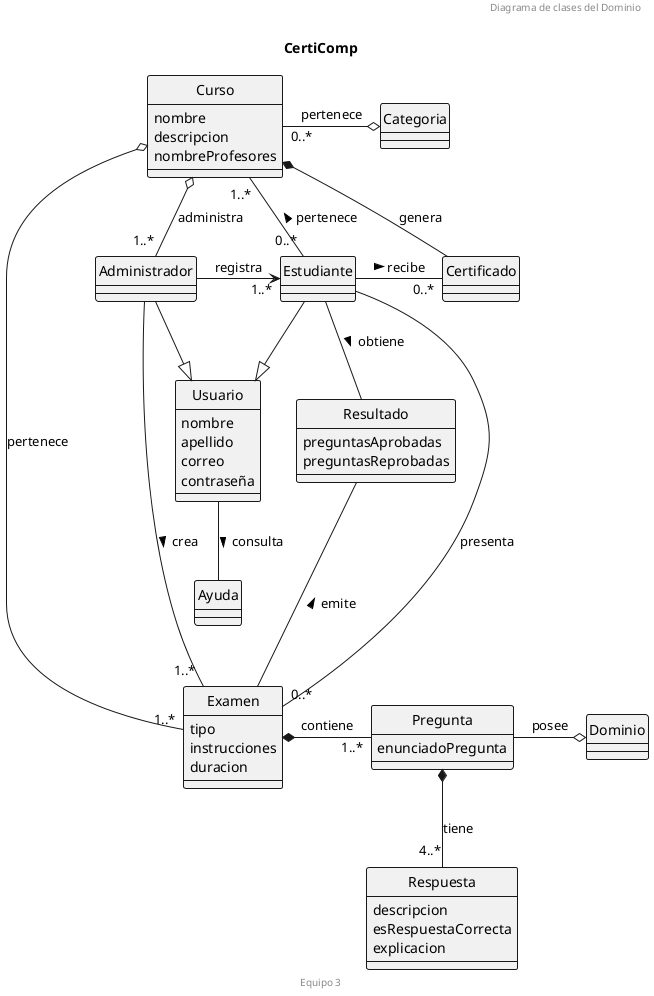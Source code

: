 @startuml "Modelo del Dominio"

title CertiComp
header "Diagrama de clases del Dominio\n"
Footer Equipo 3 

skinparam ClassBorderThickness 1
skinparam style strictuml

class Usuario{
  nombre
  apellido
  correo
  contraseña 
}
class Administrador

class Estudiante{
}

class Ayuda

class Curso{
  nombre
  descripcion
  nombreProfesores
}
class Categoria

class Examen{
  tipo
  instrucciones
  duracion
}
class Resultado{
  preguntasAprobadas
  preguntasReprobadas
}

class Pregunta{
  enunciadoPregunta
}

class Dominio

class Respuesta{
  descripcion
  esRespuestaCorrecta
  explicacion
}
class Certificado{
}

Usuario <|-up- Administrador
Usuario <|-up- Estudiante
Usuario -down- Ayuda: > consulta

Administrador -- "1..* "Examen: > crea
Administrador -right-> "     1..*"Estudiante: registra
Administrador "    1..*"-up-o Curso: administra

Estudiante "0..*"-right-"    1..*"Curso: > pertenece
Estudiante -right- "0..*"Examen: presenta
Estudiante -right- "0..*"Certificado: > recibe
Estudiante -- Resultado: > obtiene

Examen *-right- "1..*"Pregunta: contiene
Examen -up-- Resultado: > emite

Pregunta *-down- "4..*" Respuesta: tiene
Pregunta -right-o Dominio: posee

Curso "0..*" -right-o Categoria: pertenece
Curso o----- "1..*"Examen: pertenece
Curso *- Certificado: genera


@enduml